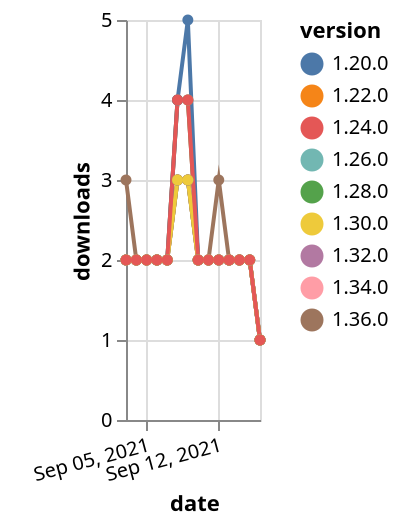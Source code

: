 {"$schema": "https://vega.github.io/schema/vega-lite/v5.json", "description": "A simple bar chart with embedded data.", "data": {"values": [{"date": "2021-09-03", "total": 685, "delta": 2, "version": "1.34.0"}, {"date": "2021-09-04", "total": 687, "delta": 2, "version": "1.34.0"}, {"date": "2021-09-05", "total": 689, "delta": 2, "version": "1.34.0"}, {"date": "2021-09-06", "total": 691, "delta": 2, "version": "1.34.0"}, {"date": "2021-09-07", "total": 693, "delta": 2, "version": "1.34.0"}, {"date": "2021-09-08", "total": 697, "delta": 4, "version": "1.34.0"}, {"date": "2021-09-09", "total": 701, "delta": 4, "version": "1.34.0"}, {"date": "2021-09-10", "total": 703, "delta": 2, "version": "1.34.0"}, {"date": "2021-09-11", "total": 705, "delta": 2, "version": "1.34.0"}, {"date": "2021-09-12", "total": 707, "delta": 2, "version": "1.34.0"}, {"date": "2021-09-13", "total": 709, "delta": 2, "version": "1.34.0"}, {"date": "2021-09-14", "total": 711, "delta": 2, "version": "1.34.0"}, {"date": "2021-09-15", "total": 713, "delta": 2, "version": "1.34.0"}, {"date": "2021-09-16", "total": 714, "delta": 1, "version": "1.34.0"}, {"date": "2021-09-03", "total": 1005, "delta": 2, "version": "1.32.0"}, {"date": "2021-09-04", "total": 1007, "delta": 2, "version": "1.32.0"}, {"date": "2021-09-05", "total": 1009, "delta": 2, "version": "1.32.0"}, {"date": "2021-09-06", "total": 1011, "delta": 2, "version": "1.32.0"}, {"date": "2021-09-07", "total": 1013, "delta": 2, "version": "1.32.0"}, {"date": "2021-09-08", "total": 1016, "delta": 3, "version": "1.32.0"}, {"date": "2021-09-09", "total": 1019, "delta": 3, "version": "1.32.0"}, {"date": "2021-09-10", "total": 1021, "delta": 2, "version": "1.32.0"}, {"date": "2021-09-11", "total": 1023, "delta": 2, "version": "1.32.0"}, {"date": "2021-09-12", "total": 1025, "delta": 2, "version": "1.32.0"}, {"date": "2021-09-13", "total": 1027, "delta": 2, "version": "1.32.0"}, {"date": "2021-09-14", "total": 1029, "delta": 2, "version": "1.32.0"}, {"date": "2021-09-15", "total": 1031, "delta": 2, "version": "1.32.0"}, {"date": "2021-09-16", "total": 1032, "delta": 1, "version": "1.32.0"}, {"date": "2021-09-03", "total": 2613, "delta": 2, "version": "1.22.0"}, {"date": "2021-09-04", "total": 2615, "delta": 2, "version": "1.22.0"}, {"date": "2021-09-05", "total": 2617, "delta": 2, "version": "1.22.0"}, {"date": "2021-09-06", "total": 2619, "delta": 2, "version": "1.22.0"}, {"date": "2021-09-07", "total": 2621, "delta": 2, "version": "1.22.0"}, {"date": "2021-09-08", "total": 2624, "delta": 3, "version": "1.22.0"}, {"date": "2021-09-09", "total": 2627, "delta": 3, "version": "1.22.0"}, {"date": "2021-09-10", "total": 2629, "delta": 2, "version": "1.22.0"}, {"date": "2021-09-11", "total": 2631, "delta": 2, "version": "1.22.0"}, {"date": "2021-09-12", "total": 2633, "delta": 2, "version": "1.22.0"}, {"date": "2021-09-13", "total": 2635, "delta": 2, "version": "1.22.0"}, {"date": "2021-09-14", "total": 2637, "delta": 2, "version": "1.22.0"}, {"date": "2021-09-15", "total": 2639, "delta": 2, "version": "1.22.0"}, {"date": "2021-09-16", "total": 2640, "delta": 1, "version": "1.22.0"}, {"date": "2021-09-03", "total": 1989, "delta": 2, "version": "1.28.0"}, {"date": "2021-09-04", "total": 1991, "delta": 2, "version": "1.28.0"}, {"date": "2021-09-05", "total": 1993, "delta": 2, "version": "1.28.0"}, {"date": "2021-09-06", "total": 1995, "delta": 2, "version": "1.28.0"}, {"date": "2021-09-07", "total": 1997, "delta": 2, "version": "1.28.0"}, {"date": "2021-09-08", "total": 2001, "delta": 4, "version": "1.28.0"}, {"date": "2021-09-09", "total": 2005, "delta": 4, "version": "1.28.0"}, {"date": "2021-09-10", "total": 2007, "delta": 2, "version": "1.28.0"}, {"date": "2021-09-11", "total": 2009, "delta": 2, "version": "1.28.0"}, {"date": "2021-09-12", "total": 2011, "delta": 2, "version": "1.28.0"}, {"date": "2021-09-13", "total": 2013, "delta": 2, "version": "1.28.0"}, {"date": "2021-09-14", "total": 2015, "delta": 2, "version": "1.28.0"}, {"date": "2021-09-15", "total": 2017, "delta": 2, "version": "1.28.0"}, {"date": "2021-09-16", "total": 2018, "delta": 1, "version": "1.28.0"}, {"date": "2021-09-03", "total": 2052, "delta": 2, "version": "1.26.0"}, {"date": "2021-09-04", "total": 2054, "delta": 2, "version": "1.26.0"}, {"date": "2021-09-05", "total": 2056, "delta": 2, "version": "1.26.0"}, {"date": "2021-09-06", "total": 2058, "delta": 2, "version": "1.26.0"}, {"date": "2021-09-07", "total": 2060, "delta": 2, "version": "1.26.0"}, {"date": "2021-09-08", "total": 2063, "delta": 3, "version": "1.26.0"}, {"date": "2021-09-09", "total": 2066, "delta": 3, "version": "1.26.0"}, {"date": "2021-09-10", "total": 2068, "delta": 2, "version": "1.26.0"}, {"date": "2021-09-11", "total": 2070, "delta": 2, "version": "1.26.0"}, {"date": "2021-09-12", "total": 2072, "delta": 2, "version": "1.26.0"}, {"date": "2021-09-13", "total": 2074, "delta": 2, "version": "1.26.0"}, {"date": "2021-09-14", "total": 2076, "delta": 2, "version": "1.26.0"}, {"date": "2021-09-15", "total": 2078, "delta": 2, "version": "1.26.0"}, {"date": "2021-09-16", "total": 2079, "delta": 1, "version": "1.26.0"}, {"date": "2021-09-03", "total": 3113, "delta": 2, "version": "1.20.0"}, {"date": "2021-09-04", "total": 3115, "delta": 2, "version": "1.20.0"}, {"date": "2021-09-05", "total": 3117, "delta": 2, "version": "1.20.0"}, {"date": "2021-09-06", "total": 3119, "delta": 2, "version": "1.20.0"}, {"date": "2021-09-07", "total": 3121, "delta": 2, "version": "1.20.0"}, {"date": "2021-09-08", "total": 3125, "delta": 4, "version": "1.20.0"}, {"date": "2021-09-09", "total": 3130, "delta": 5, "version": "1.20.0"}, {"date": "2021-09-10", "total": 3132, "delta": 2, "version": "1.20.0"}, {"date": "2021-09-11", "total": 3134, "delta": 2, "version": "1.20.0"}, {"date": "2021-09-12", "total": 3136, "delta": 2, "version": "1.20.0"}, {"date": "2021-09-13", "total": 3138, "delta": 2, "version": "1.20.0"}, {"date": "2021-09-14", "total": 3140, "delta": 2, "version": "1.20.0"}, {"date": "2021-09-15", "total": 3142, "delta": 2, "version": "1.20.0"}, {"date": "2021-09-16", "total": 3143, "delta": 1, "version": "1.20.0"}, {"date": "2021-09-03", "total": 217, "delta": 3, "version": "1.36.0"}, {"date": "2021-09-04", "total": 219, "delta": 2, "version": "1.36.0"}, {"date": "2021-09-05", "total": 221, "delta": 2, "version": "1.36.0"}, {"date": "2021-09-06", "total": 223, "delta": 2, "version": "1.36.0"}, {"date": "2021-09-07", "total": 225, "delta": 2, "version": "1.36.0"}, {"date": "2021-09-08", "total": 228, "delta": 3, "version": "1.36.0"}, {"date": "2021-09-09", "total": 231, "delta": 3, "version": "1.36.0"}, {"date": "2021-09-10", "total": 233, "delta": 2, "version": "1.36.0"}, {"date": "2021-09-11", "total": 235, "delta": 2, "version": "1.36.0"}, {"date": "2021-09-12", "total": 238, "delta": 3, "version": "1.36.0"}, {"date": "2021-09-13", "total": 240, "delta": 2, "version": "1.36.0"}, {"date": "2021-09-14", "total": 242, "delta": 2, "version": "1.36.0"}, {"date": "2021-09-15", "total": 244, "delta": 2, "version": "1.36.0"}, {"date": "2021-09-16", "total": 245, "delta": 1, "version": "1.36.0"}, {"date": "2021-09-03", "total": 1464, "delta": 2, "version": "1.30.0"}, {"date": "2021-09-04", "total": 1466, "delta": 2, "version": "1.30.0"}, {"date": "2021-09-05", "total": 1468, "delta": 2, "version": "1.30.0"}, {"date": "2021-09-06", "total": 1470, "delta": 2, "version": "1.30.0"}, {"date": "2021-09-07", "total": 1472, "delta": 2, "version": "1.30.0"}, {"date": "2021-09-08", "total": 1475, "delta": 3, "version": "1.30.0"}, {"date": "2021-09-09", "total": 1478, "delta": 3, "version": "1.30.0"}, {"date": "2021-09-10", "total": 1480, "delta": 2, "version": "1.30.0"}, {"date": "2021-09-11", "total": 1482, "delta": 2, "version": "1.30.0"}, {"date": "2021-09-12", "total": 1484, "delta": 2, "version": "1.30.0"}, {"date": "2021-09-13", "total": 1486, "delta": 2, "version": "1.30.0"}, {"date": "2021-09-14", "total": 1488, "delta": 2, "version": "1.30.0"}, {"date": "2021-09-15", "total": 1490, "delta": 2, "version": "1.30.0"}, {"date": "2021-09-16", "total": 1491, "delta": 1, "version": "1.30.0"}, {"date": "2021-09-03", "total": 2501, "delta": 2, "version": "1.24.0"}, {"date": "2021-09-04", "total": 2503, "delta": 2, "version": "1.24.0"}, {"date": "2021-09-05", "total": 2505, "delta": 2, "version": "1.24.0"}, {"date": "2021-09-06", "total": 2507, "delta": 2, "version": "1.24.0"}, {"date": "2021-09-07", "total": 2509, "delta": 2, "version": "1.24.0"}, {"date": "2021-09-08", "total": 2513, "delta": 4, "version": "1.24.0"}, {"date": "2021-09-09", "total": 2517, "delta": 4, "version": "1.24.0"}, {"date": "2021-09-10", "total": 2519, "delta": 2, "version": "1.24.0"}, {"date": "2021-09-11", "total": 2521, "delta": 2, "version": "1.24.0"}, {"date": "2021-09-12", "total": 2523, "delta": 2, "version": "1.24.0"}, {"date": "2021-09-13", "total": 2525, "delta": 2, "version": "1.24.0"}, {"date": "2021-09-14", "total": 2527, "delta": 2, "version": "1.24.0"}, {"date": "2021-09-15", "total": 2529, "delta": 2, "version": "1.24.0"}, {"date": "2021-09-16", "total": 2530, "delta": 1, "version": "1.24.0"}]}, "width": "container", "mark": {"type": "line", "point": {"filled": true}}, "encoding": {"x": {"field": "date", "type": "temporal", "timeUnit": "yearmonthdate", "title": "date", "axis": {"labelAngle": -15}}, "y": {"field": "delta", "type": "quantitative", "title": "downloads"}, "color": {"field": "version", "type": "nominal"}, "tooltip": {"field": "delta"}}}
